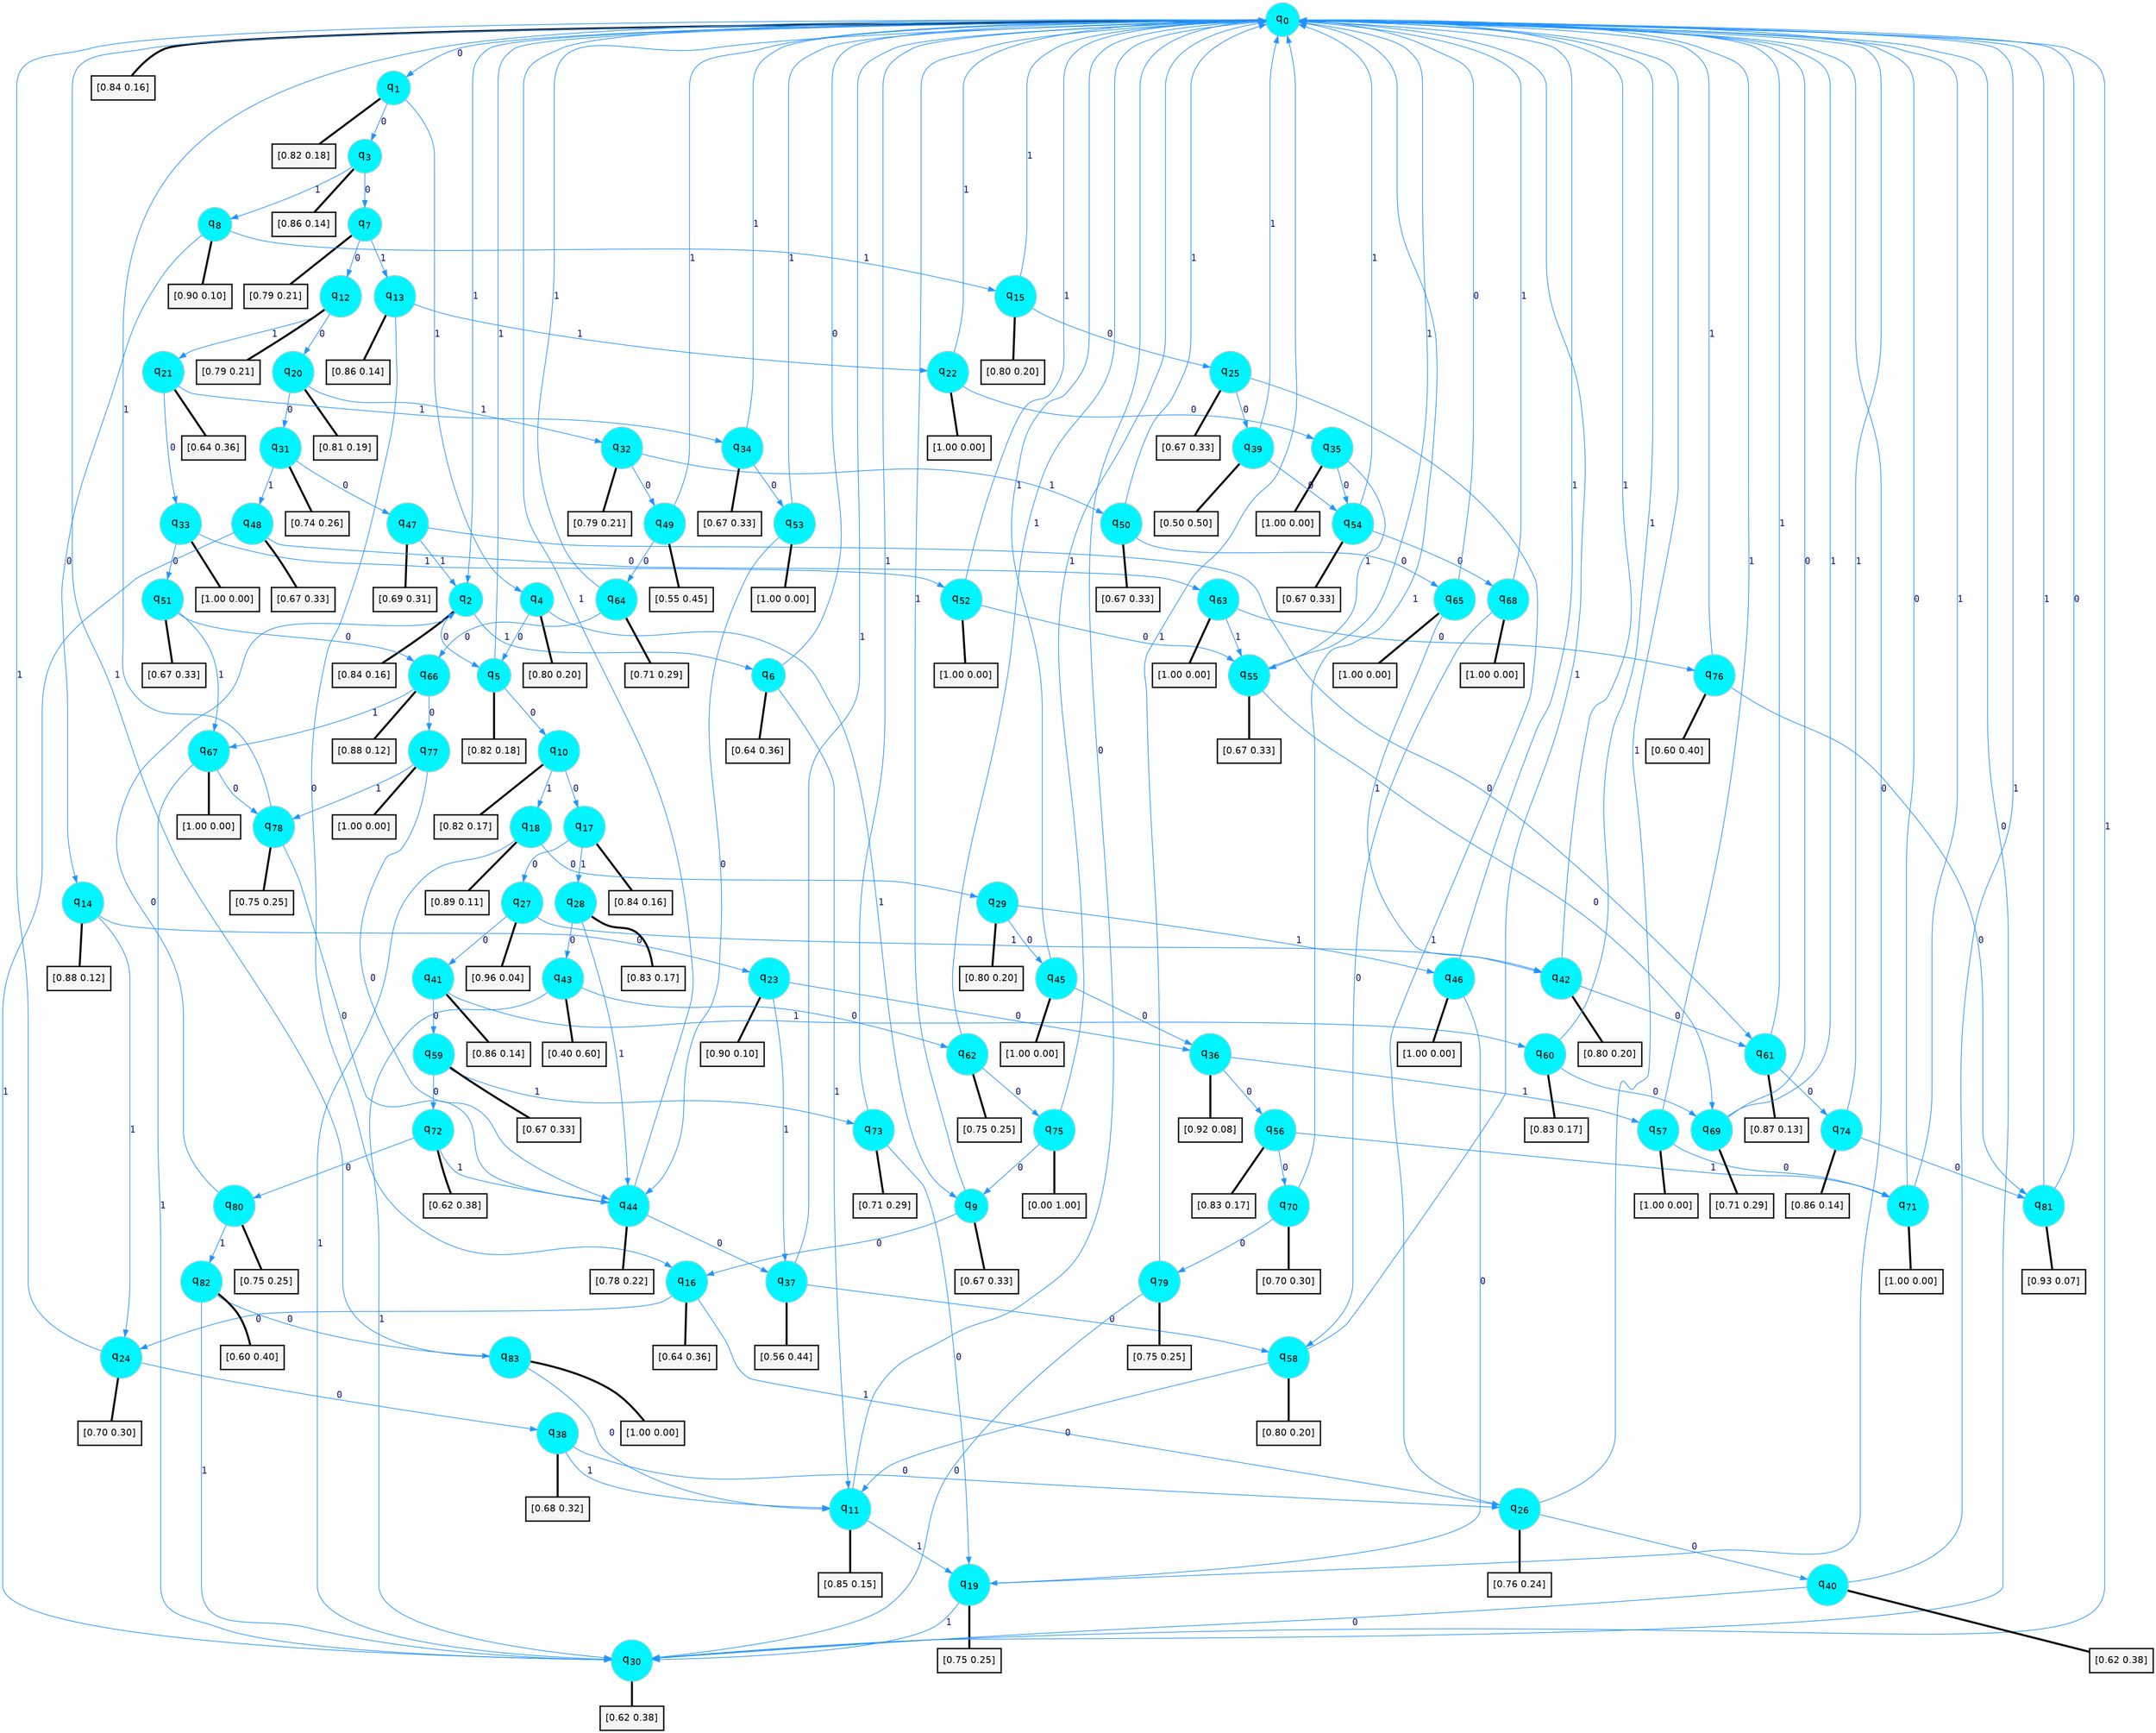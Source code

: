 digraph G {
graph [
bgcolor=transparent, dpi=300, rankdir=TD, size="40,25"];
node [
color=gray, fillcolor=turquoise1, fontcolor=black, fontname=Helvetica, fontsize=16, fontweight=bold, shape=circle, style=filled];
edge [
arrowsize=1, color=dodgerblue1, fontcolor=midnightblue, fontname=courier, fontweight=bold, penwidth=1, style=solid, weight=20];
0[label=<q<SUB>0</SUB>>];
1[label=<q<SUB>1</SUB>>];
2[label=<q<SUB>2</SUB>>];
3[label=<q<SUB>3</SUB>>];
4[label=<q<SUB>4</SUB>>];
5[label=<q<SUB>5</SUB>>];
6[label=<q<SUB>6</SUB>>];
7[label=<q<SUB>7</SUB>>];
8[label=<q<SUB>8</SUB>>];
9[label=<q<SUB>9</SUB>>];
10[label=<q<SUB>10</SUB>>];
11[label=<q<SUB>11</SUB>>];
12[label=<q<SUB>12</SUB>>];
13[label=<q<SUB>13</SUB>>];
14[label=<q<SUB>14</SUB>>];
15[label=<q<SUB>15</SUB>>];
16[label=<q<SUB>16</SUB>>];
17[label=<q<SUB>17</SUB>>];
18[label=<q<SUB>18</SUB>>];
19[label=<q<SUB>19</SUB>>];
20[label=<q<SUB>20</SUB>>];
21[label=<q<SUB>21</SUB>>];
22[label=<q<SUB>22</SUB>>];
23[label=<q<SUB>23</SUB>>];
24[label=<q<SUB>24</SUB>>];
25[label=<q<SUB>25</SUB>>];
26[label=<q<SUB>26</SUB>>];
27[label=<q<SUB>27</SUB>>];
28[label=<q<SUB>28</SUB>>];
29[label=<q<SUB>29</SUB>>];
30[label=<q<SUB>30</SUB>>];
31[label=<q<SUB>31</SUB>>];
32[label=<q<SUB>32</SUB>>];
33[label=<q<SUB>33</SUB>>];
34[label=<q<SUB>34</SUB>>];
35[label=<q<SUB>35</SUB>>];
36[label=<q<SUB>36</SUB>>];
37[label=<q<SUB>37</SUB>>];
38[label=<q<SUB>38</SUB>>];
39[label=<q<SUB>39</SUB>>];
40[label=<q<SUB>40</SUB>>];
41[label=<q<SUB>41</SUB>>];
42[label=<q<SUB>42</SUB>>];
43[label=<q<SUB>43</SUB>>];
44[label=<q<SUB>44</SUB>>];
45[label=<q<SUB>45</SUB>>];
46[label=<q<SUB>46</SUB>>];
47[label=<q<SUB>47</SUB>>];
48[label=<q<SUB>48</SUB>>];
49[label=<q<SUB>49</SUB>>];
50[label=<q<SUB>50</SUB>>];
51[label=<q<SUB>51</SUB>>];
52[label=<q<SUB>52</SUB>>];
53[label=<q<SUB>53</SUB>>];
54[label=<q<SUB>54</SUB>>];
55[label=<q<SUB>55</SUB>>];
56[label=<q<SUB>56</SUB>>];
57[label=<q<SUB>57</SUB>>];
58[label=<q<SUB>58</SUB>>];
59[label=<q<SUB>59</SUB>>];
60[label=<q<SUB>60</SUB>>];
61[label=<q<SUB>61</SUB>>];
62[label=<q<SUB>62</SUB>>];
63[label=<q<SUB>63</SUB>>];
64[label=<q<SUB>64</SUB>>];
65[label=<q<SUB>65</SUB>>];
66[label=<q<SUB>66</SUB>>];
67[label=<q<SUB>67</SUB>>];
68[label=<q<SUB>68</SUB>>];
69[label=<q<SUB>69</SUB>>];
70[label=<q<SUB>70</SUB>>];
71[label=<q<SUB>71</SUB>>];
72[label=<q<SUB>72</SUB>>];
73[label=<q<SUB>73</SUB>>];
74[label=<q<SUB>74</SUB>>];
75[label=<q<SUB>75</SUB>>];
76[label=<q<SUB>76</SUB>>];
77[label=<q<SUB>77</SUB>>];
78[label=<q<SUB>78</SUB>>];
79[label=<q<SUB>79</SUB>>];
80[label=<q<SUB>80</SUB>>];
81[label=<q<SUB>81</SUB>>];
82[label=<q<SUB>82</SUB>>];
83[label=<q<SUB>83</SUB>>];
84[label="[0.84 0.16]", shape=box,fontcolor=black, fontname=Helvetica, fontsize=14, penwidth=2, fillcolor=whitesmoke,color=black];
85[label="[0.82 0.18]", shape=box,fontcolor=black, fontname=Helvetica, fontsize=14, penwidth=2, fillcolor=whitesmoke,color=black];
86[label="[0.84 0.16]", shape=box,fontcolor=black, fontname=Helvetica, fontsize=14, penwidth=2, fillcolor=whitesmoke,color=black];
87[label="[0.86 0.14]", shape=box,fontcolor=black, fontname=Helvetica, fontsize=14, penwidth=2, fillcolor=whitesmoke,color=black];
88[label="[0.80 0.20]", shape=box,fontcolor=black, fontname=Helvetica, fontsize=14, penwidth=2, fillcolor=whitesmoke,color=black];
89[label="[0.82 0.18]", shape=box,fontcolor=black, fontname=Helvetica, fontsize=14, penwidth=2, fillcolor=whitesmoke,color=black];
90[label="[0.64 0.36]", shape=box,fontcolor=black, fontname=Helvetica, fontsize=14, penwidth=2, fillcolor=whitesmoke,color=black];
91[label="[0.79 0.21]", shape=box,fontcolor=black, fontname=Helvetica, fontsize=14, penwidth=2, fillcolor=whitesmoke,color=black];
92[label="[0.90 0.10]", shape=box,fontcolor=black, fontname=Helvetica, fontsize=14, penwidth=2, fillcolor=whitesmoke,color=black];
93[label="[0.67 0.33]", shape=box,fontcolor=black, fontname=Helvetica, fontsize=14, penwidth=2, fillcolor=whitesmoke,color=black];
94[label="[0.82 0.17]", shape=box,fontcolor=black, fontname=Helvetica, fontsize=14, penwidth=2, fillcolor=whitesmoke,color=black];
95[label="[0.85 0.15]", shape=box,fontcolor=black, fontname=Helvetica, fontsize=14, penwidth=2, fillcolor=whitesmoke,color=black];
96[label="[0.79 0.21]", shape=box,fontcolor=black, fontname=Helvetica, fontsize=14, penwidth=2, fillcolor=whitesmoke,color=black];
97[label="[0.86 0.14]", shape=box,fontcolor=black, fontname=Helvetica, fontsize=14, penwidth=2, fillcolor=whitesmoke,color=black];
98[label="[0.88 0.12]", shape=box,fontcolor=black, fontname=Helvetica, fontsize=14, penwidth=2, fillcolor=whitesmoke,color=black];
99[label="[0.80 0.20]", shape=box,fontcolor=black, fontname=Helvetica, fontsize=14, penwidth=2, fillcolor=whitesmoke,color=black];
100[label="[0.64 0.36]", shape=box,fontcolor=black, fontname=Helvetica, fontsize=14, penwidth=2, fillcolor=whitesmoke,color=black];
101[label="[0.84 0.16]", shape=box,fontcolor=black, fontname=Helvetica, fontsize=14, penwidth=2, fillcolor=whitesmoke,color=black];
102[label="[0.89 0.11]", shape=box,fontcolor=black, fontname=Helvetica, fontsize=14, penwidth=2, fillcolor=whitesmoke,color=black];
103[label="[0.75 0.25]", shape=box,fontcolor=black, fontname=Helvetica, fontsize=14, penwidth=2, fillcolor=whitesmoke,color=black];
104[label="[0.81 0.19]", shape=box,fontcolor=black, fontname=Helvetica, fontsize=14, penwidth=2, fillcolor=whitesmoke,color=black];
105[label="[0.64 0.36]", shape=box,fontcolor=black, fontname=Helvetica, fontsize=14, penwidth=2, fillcolor=whitesmoke,color=black];
106[label="[1.00 0.00]", shape=box,fontcolor=black, fontname=Helvetica, fontsize=14, penwidth=2, fillcolor=whitesmoke,color=black];
107[label="[0.90 0.10]", shape=box,fontcolor=black, fontname=Helvetica, fontsize=14, penwidth=2, fillcolor=whitesmoke,color=black];
108[label="[0.70 0.30]", shape=box,fontcolor=black, fontname=Helvetica, fontsize=14, penwidth=2, fillcolor=whitesmoke,color=black];
109[label="[0.67 0.33]", shape=box,fontcolor=black, fontname=Helvetica, fontsize=14, penwidth=2, fillcolor=whitesmoke,color=black];
110[label="[0.76 0.24]", shape=box,fontcolor=black, fontname=Helvetica, fontsize=14, penwidth=2, fillcolor=whitesmoke,color=black];
111[label="[0.96 0.04]", shape=box,fontcolor=black, fontname=Helvetica, fontsize=14, penwidth=2, fillcolor=whitesmoke,color=black];
112[label="[0.83 0.17]", shape=box,fontcolor=black, fontname=Helvetica, fontsize=14, penwidth=2, fillcolor=whitesmoke,color=black];
113[label="[0.80 0.20]", shape=box,fontcolor=black, fontname=Helvetica, fontsize=14, penwidth=2, fillcolor=whitesmoke,color=black];
114[label="[0.62 0.38]", shape=box,fontcolor=black, fontname=Helvetica, fontsize=14, penwidth=2, fillcolor=whitesmoke,color=black];
115[label="[0.74 0.26]", shape=box,fontcolor=black, fontname=Helvetica, fontsize=14, penwidth=2, fillcolor=whitesmoke,color=black];
116[label="[0.79 0.21]", shape=box,fontcolor=black, fontname=Helvetica, fontsize=14, penwidth=2, fillcolor=whitesmoke,color=black];
117[label="[1.00 0.00]", shape=box,fontcolor=black, fontname=Helvetica, fontsize=14, penwidth=2, fillcolor=whitesmoke,color=black];
118[label="[0.67 0.33]", shape=box,fontcolor=black, fontname=Helvetica, fontsize=14, penwidth=2, fillcolor=whitesmoke,color=black];
119[label="[1.00 0.00]", shape=box,fontcolor=black, fontname=Helvetica, fontsize=14, penwidth=2, fillcolor=whitesmoke,color=black];
120[label="[0.92 0.08]", shape=box,fontcolor=black, fontname=Helvetica, fontsize=14, penwidth=2, fillcolor=whitesmoke,color=black];
121[label="[0.56 0.44]", shape=box,fontcolor=black, fontname=Helvetica, fontsize=14, penwidth=2, fillcolor=whitesmoke,color=black];
122[label="[0.68 0.32]", shape=box,fontcolor=black, fontname=Helvetica, fontsize=14, penwidth=2, fillcolor=whitesmoke,color=black];
123[label="[0.50 0.50]", shape=box,fontcolor=black, fontname=Helvetica, fontsize=14, penwidth=2, fillcolor=whitesmoke,color=black];
124[label="[0.62 0.38]", shape=box,fontcolor=black, fontname=Helvetica, fontsize=14, penwidth=2, fillcolor=whitesmoke,color=black];
125[label="[0.86 0.14]", shape=box,fontcolor=black, fontname=Helvetica, fontsize=14, penwidth=2, fillcolor=whitesmoke,color=black];
126[label="[0.80 0.20]", shape=box,fontcolor=black, fontname=Helvetica, fontsize=14, penwidth=2, fillcolor=whitesmoke,color=black];
127[label="[0.40 0.60]", shape=box,fontcolor=black, fontname=Helvetica, fontsize=14, penwidth=2, fillcolor=whitesmoke,color=black];
128[label="[0.78 0.22]", shape=box,fontcolor=black, fontname=Helvetica, fontsize=14, penwidth=2, fillcolor=whitesmoke,color=black];
129[label="[1.00 0.00]", shape=box,fontcolor=black, fontname=Helvetica, fontsize=14, penwidth=2, fillcolor=whitesmoke,color=black];
130[label="[1.00 0.00]", shape=box,fontcolor=black, fontname=Helvetica, fontsize=14, penwidth=2, fillcolor=whitesmoke,color=black];
131[label="[0.69 0.31]", shape=box,fontcolor=black, fontname=Helvetica, fontsize=14, penwidth=2, fillcolor=whitesmoke,color=black];
132[label="[0.67 0.33]", shape=box,fontcolor=black, fontname=Helvetica, fontsize=14, penwidth=2, fillcolor=whitesmoke,color=black];
133[label="[0.55 0.45]", shape=box,fontcolor=black, fontname=Helvetica, fontsize=14, penwidth=2, fillcolor=whitesmoke,color=black];
134[label="[0.67 0.33]", shape=box,fontcolor=black, fontname=Helvetica, fontsize=14, penwidth=2, fillcolor=whitesmoke,color=black];
135[label="[0.67 0.33]", shape=box,fontcolor=black, fontname=Helvetica, fontsize=14, penwidth=2, fillcolor=whitesmoke,color=black];
136[label="[1.00 0.00]", shape=box,fontcolor=black, fontname=Helvetica, fontsize=14, penwidth=2, fillcolor=whitesmoke,color=black];
137[label="[1.00 0.00]", shape=box,fontcolor=black, fontname=Helvetica, fontsize=14, penwidth=2, fillcolor=whitesmoke,color=black];
138[label="[0.67 0.33]", shape=box,fontcolor=black, fontname=Helvetica, fontsize=14, penwidth=2, fillcolor=whitesmoke,color=black];
139[label="[0.67 0.33]", shape=box,fontcolor=black, fontname=Helvetica, fontsize=14, penwidth=2, fillcolor=whitesmoke,color=black];
140[label="[0.83 0.17]", shape=box,fontcolor=black, fontname=Helvetica, fontsize=14, penwidth=2, fillcolor=whitesmoke,color=black];
141[label="[1.00 0.00]", shape=box,fontcolor=black, fontname=Helvetica, fontsize=14, penwidth=2, fillcolor=whitesmoke,color=black];
142[label="[0.80 0.20]", shape=box,fontcolor=black, fontname=Helvetica, fontsize=14, penwidth=2, fillcolor=whitesmoke,color=black];
143[label="[0.67 0.33]", shape=box,fontcolor=black, fontname=Helvetica, fontsize=14, penwidth=2, fillcolor=whitesmoke,color=black];
144[label="[0.83 0.17]", shape=box,fontcolor=black, fontname=Helvetica, fontsize=14, penwidth=2, fillcolor=whitesmoke,color=black];
145[label="[0.87 0.13]", shape=box,fontcolor=black, fontname=Helvetica, fontsize=14, penwidth=2, fillcolor=whitesmoke,color=black];
146[label="[0.75 0.25]", shape=box,fontcolor=black, fontname=Helvetica, fontsize=14, penwidth=2, fillcolor=whitesmoke,color=black];
147[label="[1.00 0.00]", shape=box,fontcolor=black, fontname=Helvetica, fontsize=14, penwidth=2, fillcolor=whitesmoke,color=black];
148[label="[0.71 0.29]", shape=box,fontcolor=black, fontname=Helvetica, fontsize=14, penwidth=2, fillcolor=whitesmoke,color=black];
149[label="[1.00 0.00]", shape=box,fontcolor=black, fontname=Helvetica, fontsize=14, penwidth=2, fillcolor=whitesmoke,color=black];
150[label="[0.88 0.12]", shape=box,fontcolor=black, fontname=Helvetica, fontsize=14, penwidth=2, fillcolor=whitesmoke,color=black];
151[label="[1.00 0.00]", shape=box,fontcolor=black, fontname=Helvetica, fontsize=14, penwidth=2, fillcolor=whitesmoke,color=black];
152[label="[1.00 0.00]", shape=box,fontcolor=black, fontname=Helvetica, fontsize=14, penwidth=2, fillcolor=whitesmoke,color=black];
153[label="[0.71 0.29]", shape=box,fontcolor=black, fontname=Helvetica, fontsize=14, penwidth=2, fillcolor=whitesmoke,color=black];
154[label="[0.70 0.30]", shape=box,fontcolor=black, fontname=Helvetica, fontsize=14, penwidth=2, fillcolor=whitesmoke,color=black];
155[label="[1.00 0.00]", shape=box,fontcolor=black, fontname=Helvetica, fontsize=14, penwidth=2, fillcolor=whitesmoke,color=black];
156[label="[0.62 0.38]", shape=box,fontcolor=black, fontname=Helvetica, fontsize=14, penwidth=2, fillcolor=whitesmoke,color=black];
157[label="[0.71 0.29]", shape=box,fontcolor=black, fontname=Helvetica, fontsize=14, penwidth=2, fillcolor=whitesmoke,color=black];
158[label="[0.86 0.14]", shape=box,fontcolor=black, fontname=Helvetica, fontsize=14, penwidth=2, fillcolor=whitesmoke,color=black];
159[label="[0.00 1.00]", shape=box,fontcolor=black, fontname=Helvetica, fontsize=14, penwidth=2, fillcolor=whitesmoke,color=black];
160[label="[0.60 0.40]", shape=box,fontcolor=black, fontname=Helvetica, fontsize=14, penwidth=2, fillcolor=whitesmoke,color=black];
161[label="[1.00 0.00]", shape=box,fontcolor=black, fontname=Helvetica, fontsize=14, penwidth=2, fillcolor=whitesmoke,color=black];
162[label="[0.75 0.25]", shape=box,fontcolor=black, fontname=Helvetica, fontsize=14, penwidth=2, fillcolor=whitesmoke,color=black];
163[label="[0.75 0.25]", shape=box,fontcolor=black, fontname=Helvetica, fontsize=14, penwidth=2, fillcolor=whitesmoke,color=black];
164[label="[0.75 0.25]", shape=box,fontcolor=black, fontname=Helvetica, fontsize=14, penwidth=2, fillcolor=whitesmoke,color=black];
165[label="[0.93 0.07]", shape=box,fontcolor=black, fontname=Helvetica, fontsize=14, penwidth=2, fillcolor=whitesmoke,color=black];
166[label="[0.60 0.40]", shape=box,fontcolor=black, fontname=Helvetica, fontsize=14, penwidth=2, fillcolor=whitesmoke,color=black];
167[label="[1.00 0.00]", shape=box,fontcolor=black, fontname=Helvetica, fontsize=14, penwidth=2, fillcolor=whitesmoke,color=black];
0->1 [label=0];
0->2 [label=1];
0->84 [arrowhead=none, penwidth=3,color=black];
1->3 [label=0];
1->4 [label=1];
1->85 [arrowhead=none, penwidth=3,color=black];
2->5 [label=0];
2->6 [label=1];
2->86 [arrowhead=none, penwidth=3,color=black];
3->7 [label=0];
3->8 [label=1];
3->87 [arrowhead=none, penwidth=3,color=black];
4->5 [label=0];
4->9 [label=1];
4->88 [arrowhead=none, penwidth=3,color=black];
5->10 [label=0];
5->0 [label=1];
5->89 [arrowhead=none, penwidth=3,color=black];
6->0 [label=0];
6->11 [label=1];
6->90 [arrowhead=none, penwidth=3,color=black];
7->12 [label=0];
7->13 [label=1];
7->91 [arrowhead=none, penwidth=3,color=black];
8->14 [label=0];
8->15 [label=1];
8->92 [arrowhead=none, penwidth=3,color=black];
9->16 [label=0];
9->0 [label=1];
9->93 [arrowhead=none, penwidth=3,color=black];
10->17 [label=0];
10->18 [label=1];
10->94 [arrowhead=none, penwidth=3,color=black];
11->0 [label=0];
11->19 [label=1];
11->95 [arrowhead=none, penwidth=3,color=black];
12->20 [label=0];
12->21 [label=1];
12->96 [arrowhead=none, penwidth=3,color=black];
13->16 [label=0];
13->22 [label=1];
13->97 [arrowhead=none, penwidth=3,color=black];
14->23 [label=0];
14->24 [label=1];
14->98 [arrowhead=none, penwidth=3,color=black];
15->25 [label=0];
15->0 [label=1];
15->99 [arrowhead=none, penwidth=3,color=black];
16->24 [label=0];
16->26 [label=1];
16->100 [arrowhead=none, penwidth=3,color=black];
17->27 [label=0];
17->28 [label=1];
17->101 [arrowhead=none, penwidth=3,color=black];
18->29 [label=0];
18->30 [label=1];
18->102 [arrowhead=none, penwidth=3,color=black];
19->0 [label=0];
19->30 [label=1];
19->103 [arrowhead=none, penwidth=3,color=black];
20->31 [label=0];
20->32 [label=1];
20->104 [arrowhead=none, penwidth=3,color=black];
21->33 [label=0];
21->34 [label=1];
21->105 [arrowhead=none, penwidth=3,color=black];
22->35 [label=0];
22->0 [label=1];
22->106 [arrowhead=none, penwidth=3,color=black];
23->36 [label=0];
23->37 [label=1];
23->107 [arrowhead=none, penwidth=3,color=black];
24->38 [label=0];
24->0 [label=1];
24->108 [arrowhead=none, penwidth=3,color=black];
25->39 [label=0];
25->26 [label=1];
25->109 [arrowhead=none, penwidth=3,color=black];
26->40 [label=0];
26->0 [label=1];
26->110 [arrowhead=none, penwidth=3,color=black];
27->41 [label=0];
27->42 [label=1];
27->111 [arrowhead=none, penwidth=3,color=black];
28->43 [label=0];
28->44 [label=1];
28->112 [arrowhead=none, penwidth=3,color=black];
29->45 [label=0];
29->46 [label=1];
29->113 [arrowhead=none, penwidth=3,color=black];
30->0 [label=0];
30->0 [label=1];
30->114 [arrowhead=none, penwidth=3,color=black];
31->47 [label=0];
31->48 [label=1];
31->115 [arrowhead=none, penwidth=3,color=black];
32->49 [label=0];
32->50 [label=1];
32->116 [arrowhead=none, penwidth=3,color=black];
33->51 [label=0];
33->52 [label=1];
33->117 [arrowhead=none, penwidth=3,color=black];
34->53 [label=0];
34->0 [label=1];
34->118 [arrowhead=none, penwidth=3,color=black];
35->54 [label=0];
35->55 [label=1];
35->119 [arrowhead=none, penwidth=3,color=black];
36->56 [label=0];
36->57 [label=1];
36->120 [arrowhead=none, penwidth=3,color=black];
37->58 [label=0];
37->0 [label=1];
37->121 [arrowhead=none, penwidth=3,color=black];
38->26 [label=0];
38->11 [label=1];
38->122 [arrowhead=none, penwidth=3,color=black];
39->54 [label=0];
39->0 [label=1];
39->123 [arrowhead=none, penwidth=3,color=black];
40->30 [label=0];
40->0 [label=1];
40->124 [arrowhead=none, penwidth=3,color=black];
41->59 [label=0];
41->60 [label=1];
41->125 [arrowhead=none, penwidth=3,color=black];
42->61 [label=0];
42->0 [label=1];
42->126 [arrowhead=none, penwidth=3,color=black];
43->62 [label=0];
43->30 [label=1];
43->127 [arrowhead=none, penwidth=3,color=black];
44->37 [label=0];
44->0 [label=1];
44->128 [arrowhead=none, penwidth=3,color=black];
45->36 [label=0];
45->0 [label=1];
45->129 [arrowhead=none, penwidth=3,color=black];
46->19 [label=0];
46->0 [label=1];
46->130 [arrowhead=none, penwidth=3,color=black];
47->61 [label=0];
47->2 [label=1];
47->131 [arrowhead=none, penwidth=3,color=black];
48->63 [label=0];
48->30 [label=1];
48->132 [arrowhead=none, penwidth=3,color=black];
49->64 [label=0];
49->0 [label=1];
49->133 [arrowhead=none, penwidth=3,color=black];
50->65 [label=0];
50->0 [label=1];
50->134 [arrowhead=none, penwidth=3,color=black];
51->66 [label=0];
51->67 [label=1];
51->135 [arrowhead=none, penwidth=3,color=black];
52->55 [label=0];
52->0 [label=1];
52->136 [arrowhead=none, penwidth=3,color=black];
53->44 [label=0];
53->0 [label=1];
53->137 [arrowhead=none, penwidth=3,color=black];
54->68 [label=0];
54->0 [label=1];
54->138 [arrowhead=none, penwidth=3,color=black];
55->69 [label=0];
55->0 [label=1];
55->139 [arrowhead=none, penwidth=3,color=black];
56->70 [label=0];
56->71 [label=1];
56->140 [arrowhead=none, penwidth=3,color=black];
57->71 [label=0];
57->0 [label=1];
57->141 [arrowhead=none, penwidth=3,color=black];
58->11 [label=0];
58->0 [label=1];
58->142 [arrowhead=none, penwidth=3,color=black];
59->72 [label=0];
59->73 [label=1];
59->143 [arrowhead=none, penwidth=3,color=black];
60->69 [label=0];
60->0 [label=1];
60->144 [arrowhead=none, penwidth=3,color=black];
61->74 [label=0];
61->0 [label=1];
61->145 [arrowhead=none, penwidth=3,color=black];
62->75 [label=0];
62->0 [label=1];
62->146 [arrowhead=none, penwidth=3,color=black];
63->76 [label=0];
63->55 [label=1];
63->147 [arrowhead=none, penwidth=3,color=black];
64->66 [label=0];
64->0 [label=1];
64->148 [arrowhead=none, penwidth=3,color=black];
65->0 [label=0];
65->42 [label=1];
65->149 [arrowhead=none, penwidth=3,color=black];
66->77 [label=0];
66->67 [label=1];
66->150 [arrowhead=none, penwidth=3,color=black];
67->78 [label=0];
67->30 [label=1];
67->151 [arrowhead=none, penwidth=3,color=black];
68->58 [label=0];
68->0 [label=1];
68->152 [arrowhead=none, penwidth=3,color=black];
69->0 [label=0];
69->0 [label=1];
69->153 [arrowhead=none, penwidth=3,color=black];
70->79 [label=0];
70->0 [label=1];
70->154 [arrowhead=none, penwidth=3,color=black];
71->0 [label=0];
71->0 [label=1];
71->155 [arrowhead=none, penwidth=3,color=black];
72->80 [label=0];
72->44 [label=1];
72->156 [arrowhead=none, penwidth=3,color=black];
73->19 [label=0];
73->0 [label=1];
73->157 [arrowhead=none, penwidth=3,color=black];
74->81 [label=0];
74->0 [label=1];
74->158 [arrowhead=none, penwidth=3,color=black];
75->9 [label=0];
75->0 [label=1];
75->159 [arrowhead=none, penwidth=3,color=black];
76->81 [label=0];
76->0 [label=1];
76->160 [arrowhead=none, penwidth=3,color=black];
77->44 [label=0];
77->78 [label=1];
77->161 [arrowhead=none, penwidth=3,color=black];
78->44 [label=0];
78->0 [label=1];
78->162 [arrowhead=none, penwidth=3,color=black];
79->30 [label=0];
79->0 [label=1];
79->163 [arrowhead=none, penwidth=3,color=black];
80->2 [label=0];
80->82 [label=1];
80->164 [arrowhead=none, penwidth=3,color=black];
81->0 [label=0];
81->0 [label=1];
81->165 [arrowhead=none, penwidth=3,color=black];
82->83 [label=0];
82->30 [label=1];
82->166 [arrowhead=none, penwidth=3,color=black];
83->11 [label=0];
83->0 [label=1];
83->167 [arrowhead=none, penwidth=3,color=black];
}
